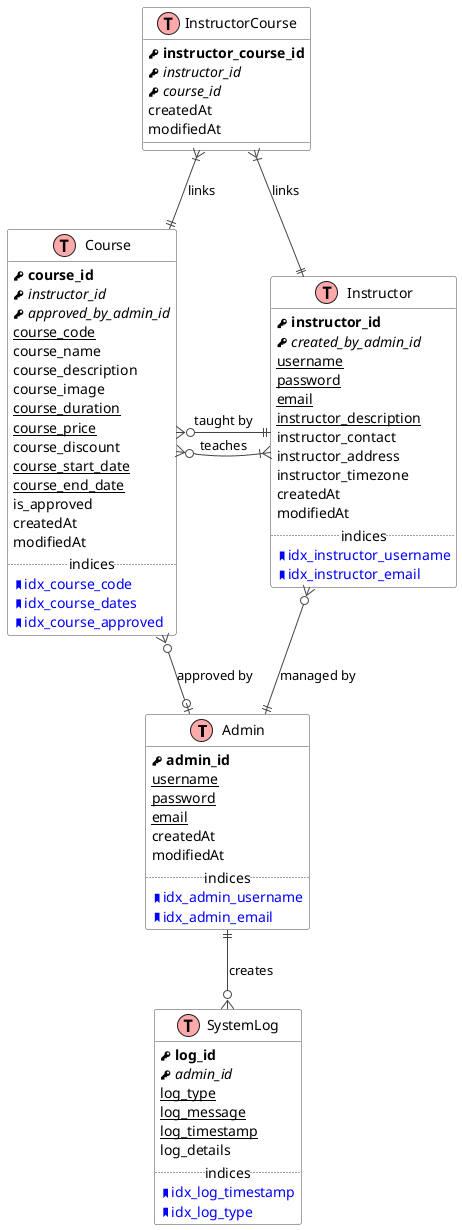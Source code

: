 @startuml Database Schema

' Styling
!define table(x) class x << (T,#FFAAAA) >>
!define primary_key(x) <b><&key> x</b>
!define foreign_key(x) <i><&key> x</i>
!define required(x) <u>x</u>
!define index(x) <color:blue><&bookmark>x</color>
skinparam class {
    BackgroundColor White
    BorderColor #444444
    ArrowColor #444444
}

' Admin Table
table(Admin) {
    primary_key(admin_id)
    required(username)
    required(password)
    required(email)
    createdAt
    modifiedAt
    ..indices..
    index(idx_admin_username)
    index(idx_admin_email)
}

' Instructor Table
table(Instructor) {
    primary_key(instructor_id)
    foreign_key(created_by_admin_id)
    required(username)
    required(password)
    required(email)
    required(instructor_description)
    instructor_contact
    instructor_address
    instructor_timezone
    createdAt
    modifiedAt
    ..indices..
    index(idx_instructor_username)
    index(idx_instructor_email)
}

' Course Table
table(Course) {
    primary_key(course_id)
    foreign_key(instructor_id)
    foreign_key(approved_by_admin_id)
    required(course_code)
    course_name
    course_description
    course_image
    required(course_duration)
    required(course_price)
    course_discount
    required(course_start_date)
    required(course_end_date)
    is_approved
    createdAt
    modifiedAt
    ..indices..
    index(idx_course_code)
    index(idx_course_dates)
    index(idx_course_approved)
}

' Course Instructor Many-to-Many Relationship
table(InstructorCourse) {
    primary_key(instructor_course_id)
    foreign_key(instructor_id)
    foreign_key(course_id)
    createdAt
    modifiedAt
}

' System Log Table managed by Admin
table(SystemLog) {
    primary_key(log_id)
    foreign_key(admin_id)
    required(log_type)
    required(log_message)
    required(log_timestamp)
    log_details
    ..indices..
    index(idx_log_timestamp)
    index(idx_log_type)
}

' Relationships
Course }o--|| Instructor : "taught by"
Instructor }|-o{ Course : "teaches" 
Instructor }o--|| Admin : "managed by"
Course }o--o| Admin : "approved by"
Admin ||--o{ SystemLog : "creates"
InstructorCourse }|--|| Instructor : "links"
InstructorCourse }|--|| Course : "links"

@enduml
